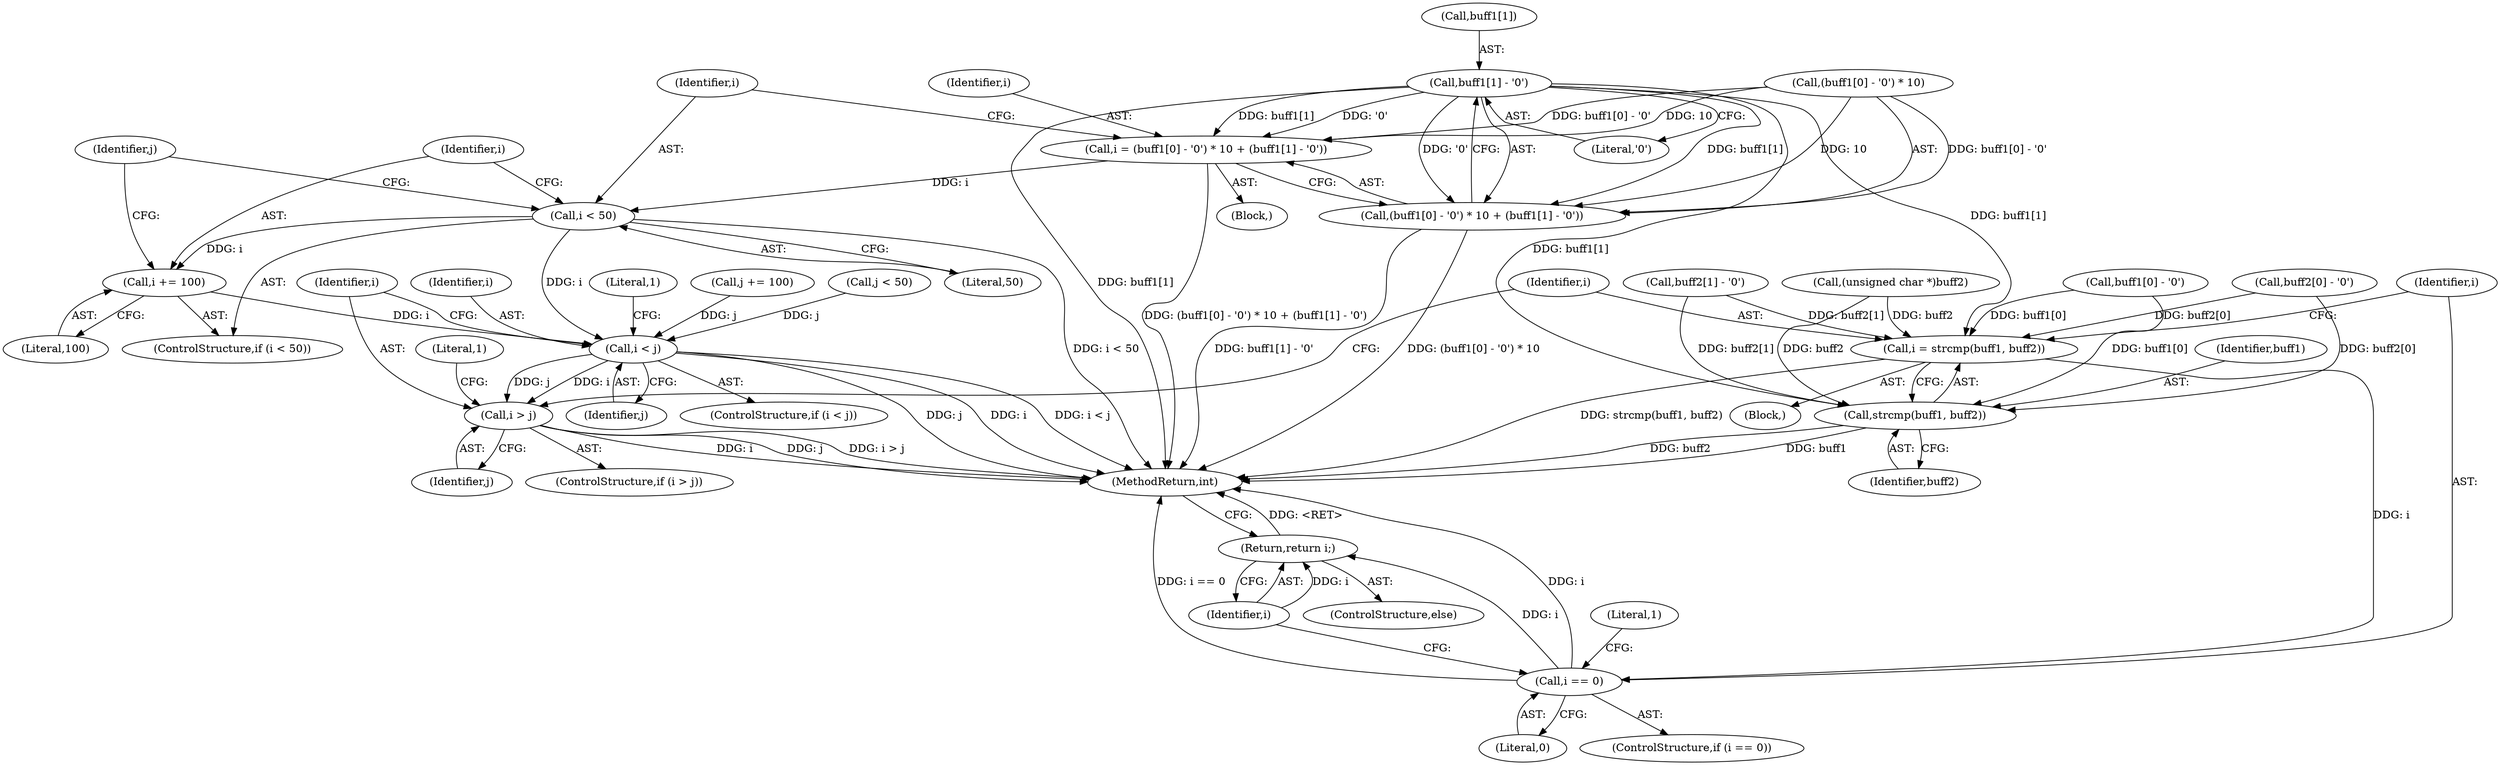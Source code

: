 digraph "0_openssl_f48b83b4fb7d6689584cf25f61ca63a4891f5b11@array" {
"1000364" [label="(Call,buff1[1] - '0')"];
"1000354" [label="(Call,i = (buff1[0] - '0') * 10 + (buff1[1] - '0'))"];
"1000370" [label="(Call,i < 50)"];
"1000373" [label="(Call,i += 100)"];
"1000399" [label="(Call,i < j)"];
"1000406" [label="(Call,i > j)"];
"1000356" [label="(Call,(buff1[0] - '0') * 10 + (buff1[1] - '0'))"];
"1000411" [label="(Call,i = strcmp(buff1, buff2))"];
"1000417" [label="(Call,i == 0)"];
"1000424" [label="(Return,return i;)"];
"1000413" [label="(Call,strcmp(buff1, buff2))"];
"1000365" [label="(Call,buff1[1])"];
"1000369" [label="(ControlStructure,if (i < 50))"];
"1000404" [label="(Literal,1)"];
"1000424" [label="(Return,return i;)"];
"1000354" [label="(Call,i = (buff1[0] - '0') * 10 + (buff1[1] - '0'))"];
"1000373" [label="(Call,i += 100)"];
"1000418" [label="(Identifier,i)"];
"1000353" [label="(Block,)"];
"1000417" [label="(Call,i == 0)"];
"1000412" [label="(Identifier,i)"];
"1000408" [label="(Identifier,j)"];
"1000405" [label="(ControlStructure,if (i > j))"];
"1000375" [label="(Literal,100)"];
"1000386" [label="(Call,buff2[1] - '0')"];
"1000332" [label="(Call,(unsigned char *)buff2)"];
"1000395" [label="(Call,j += 100)"];
"1000374" [label="(Identifier,i)"];
"1000422" [label="(Literal,1)"];
"1000358" [label="(Call,buff1[0] - '0')"];
"1000411" [label="(Call,i = strcmp(buff1, buff2))"];
"1000370" [label="(Call,i < 50)"];
"1000355" [label="(Identifier,i)"];
"1000357" [label="(Call,(buff1[0] - '0') * 10)"];
"1000356" [label="(Call,(buff1[0] - '0') * 10 + (buff1[1] - '0'))"];
"1000106" [label="(Block,)"];
"1000377" [label="(Identifier,j)"];
"1000406" [label="(Call,i > j)"];
"1000415" [label="(Identifier,buff2)"];
"1000401" [label="(Identifier,j)"];
"1000413" [label="(Call,strcmp(buff1, buff2))"];
"1000407" [label="(Identifier,i)"];
"1000425" [label="(Identifier,i)"];
"1000371" [label="(Identifier,i)"];
"1000364" [label="(Call,buff1[1] - '0')"];
"1000423" [label="(ControlStructure,else)"];
"1000414" [label="(Identifier,buff1)"];
"1000398" [label="(ControlStructure,if (i < j))"];
"1000368" [label="(Literal,'0')"];
"1000392" [label="(Call,j < 50)"];
"1000419" [label="(Literal,0)"];
"1000410" [label="(Literal,1)"];
"1000380" [label="(Call,buff2[0] - '0')"];
"1000416" [label="(ControlStructure,if (i == 0))"];
"1000426" [label="(MethodReturn,int)"];
"1000399" [label="(Call,i < j)"];
"1000372" [label="(Literal,50)"];
"1000400" [label="(Identifier,i)"];
"1000364" -> "1000356"  [label="AST: "];
"1000364" -> "1000368"  [label="CFG: "];
"1000365" -> "1000364"  [label="AST: "];
"1000368" -> "1000364"  [label="AST: "];
"1000356" -> "1000364"  [label="CFG: "];
"1000364" -> "1000426"  [label="DDG: buff1[1]"];
"1000364" -> "1000354"  [label="DDG: buff1[1]"];
"1000364" -> "1000354"  [label="DDG: '0'"];
"1000364" -> "1000356"  [label="DDG: buff1[1]"];
"1000364" -> "1000356"  [label="DDG: '0'"];
"1000364" -> "1000411"  [label="DDG: buff1[1]"];
"1000364" -> "1000413"  [label="DDG: buff1[1]"];
"1000354" -> "1000353"  [label="AST: "];
"1000354" -> "1000356"  [label="CFG: "];
"1000355" -> "1000354"  [label="AST: "];
"1000356" -> "1000354"  [label="AST: "];
"1000371" -> "1000354"  [label="CFG: "];
"1000354" -> "1000426"  [label="DDG: (buff1[0] - '0') * 10 + (buff1[1] - '0')"];
"1000357" -> "1000354"  [label="DDG: buff1[0] - '0'"];
"1000357" -> "1000354"  [label="DDG: 10"];
"1000354" -> "1000370"  [label="DDG: i"];
"1000370" -> "1000369"  [label="AST: "];
"1000370" -> "1000372"  [label="CFG: "];
"1000371" -> "1000370"  [label="AST: "];
"1000372" -> "1000370"  [label="AST: "];
"1000374" -> "1000370"  [label="CFG: "];
"1000377" -> "1000370"  [label="CFG: "];
"1000370" -> "1000426"  [label="DDG: i < 50"];
"1000370" -> "1000373"  [label="DDG: i"];
"1000370" -> "1000399"  [label="DDG: i"];
"1000373" -> "1000369"  [label="AST: "];
"1000373" -> "1000375"  [label="CFG: "];
"1000374" -> "1000373"  [label="AST: "];
"1000375" -> "1000373"  [label="AST: "];
"1000377" -> "1000373"  [label="CFG: "];
"1000373" -> "1000399"  [label="DDG: i"];
"1000399" -> "1000398"  [label="AST: "];
"1000399" -> "1000401"  [label="CFG: "];
"1000400" -> "1000399"  [label="AST: "];
"1000401" -> "1000399"  [label="AST: "];
"1000404" -> "1000399"  [label="CFG: "];
"1000407" -> "1000399"  [label="CFG: "];
"1000399" -> "1000426"  [label="DDG: j"];
"1000399" -> "1000426"  [label="DDG: i"];
"1000399" -> "1000426"  [label="DDG: i < j"];
"1000395" -> "1000399"  [label="DDG: j"];
"1000392" -> "1000399"  [label="DDG: j"];
"1000399" -> "1000406"  [label="DDG: i"];
"1000399" -> "1000406"  [label="DDG: j"];
"1000406" -> "1000405"  [label="AST: "];
"1000406" -> "1000408"  [label="CFG: "];
"1000407" -> "1000406"  [label="AST: "];
"1000408" -> "1000406"  [label="AST: "];
"1000410" -> "1000406"  [label="CFG: "];
"1000412" -> "1000406"  [label="CFG: "];
"1000406" -> "1000426"  [label="DDG: i"];
"1000406" -> "1000426"  [label="DDG: j"];
"1000406" -> "1000426"  [label="DDG: i > j"];
"1000357" -> "1000356"  [label="AST: "];
"1000356" -> "1000426"  [label="DDG: buff1[1] - '0'"];
"1000356" -> "1000426"  [label="DDG: (buff1[0] - '0') * 10"];
"1000357" -> "1000356"  [label="DDG: buff1[0] - '0'"];
"1000357" -> "1000356"  [label="DDG: 10"];
"1000411" -> "1000106"  [label="AST: "];
"1000411" -> "1000413"  [label="CFG: "];
"1000412" -> "1000411"  [label="AST: "];
"1000413" -> "1000411"  [label="AST: "];
"1000418" -> "1000411"  [label="CFG: "];
"1000411" -> "1000426"  [label="DDG: strcmp(buff1, buff2)"];
"1000358" -> "1000411"  [label="DDG: buff1[0]"];
"1000332" -> "1000411"  [label="DDG: buff2"];
"1000386" -> "1000411"  [label="DDG: buff2[1]"];
"1000380" -> "1000411"  [label="DDG: buff2[0]"];
"1000411" -> "1000417"  [label="DDG: i"];
"1000417" -> "1000416"  [label="AST: "];
"1000417" -> "1000419"  [label="CFG: "];
"1000418" -> "1000417"  [label="AST: "];
"1000419" -> "1000417"  [label="AST: "];
"1000422" -> "1000417"  [label="CFG: "];
"1000425" -> "1000417"  [label="CFG: "];
"1000417" -> "1000426"  [label="DDG: i"];
"1000417" -> "1000426"  [label="DDG: i == 0"];
"1000417" -> "1000424"  [label="DDG: i"];
"1000424" -> "1000423"  [label="AST: "];
"1000424" -> "1000425"  [label="CFG: "];
"1000425" -> "1000424"  [label="AST: "];
"1000426" -> "1000424"  [label="CFG: "];
"1000424" -> "1000426"  [label="DDG: <RET>"];
"1000425" -> "1000424"  [label="DDG: i"];
"1000413" -> "1000415"  [label="CFG: "];
"1000414" -> "1000413"  [label="AST: "];
"1000415" -> "1000413"  [label="AST: "];
"1000413" -> "1000426"  [label="DDG: buff1"];
"1000413" -> "1000426"  [label="DDG: buff2"];
"1000358" -> "1000413"  [label="DDG: buff1[0]"];
"1000332" -> "1000413"  [label="DDG: buff2"];
"1000386" -> "1000413"  [label="DDG: buff2[1]"];
"1000380" -> "1000413"  [label="DDG: buff2[0]"];
}
